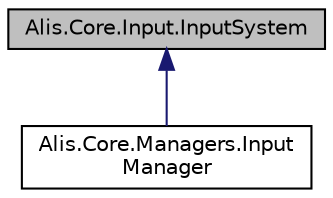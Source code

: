 digraph "Alis.Core.Input.InputSystem"
{
 // LATEX_PDF_SIZE
  edge [fontname="Helvetica",fontsize="10",labelfontname="Helvetica",labelfontsize="10"];
  node [fontname="Helvetica",fontsize="10",shape=record];
  Node1 [label="Alis.Core.Input.InputSystem",height=0.2,width=0.4,color="black", fillcolor="grey75", style="filled", fontcolor="black",tooltip="The input system class"];
  Node1 -> Node2 [dir="back",color="midnightblue",fontsize="10",style="solid",fontname="Helvetica"];
  Node2 [label="Alis.Core.Managers.Input\lManager",height=0.2,width=0.4,color="black", fillcolor="white", style="filled",URL="$class_alis_1_1_core_1_1_managers_1_1_input_manager.html",tooltip=" "];
}
